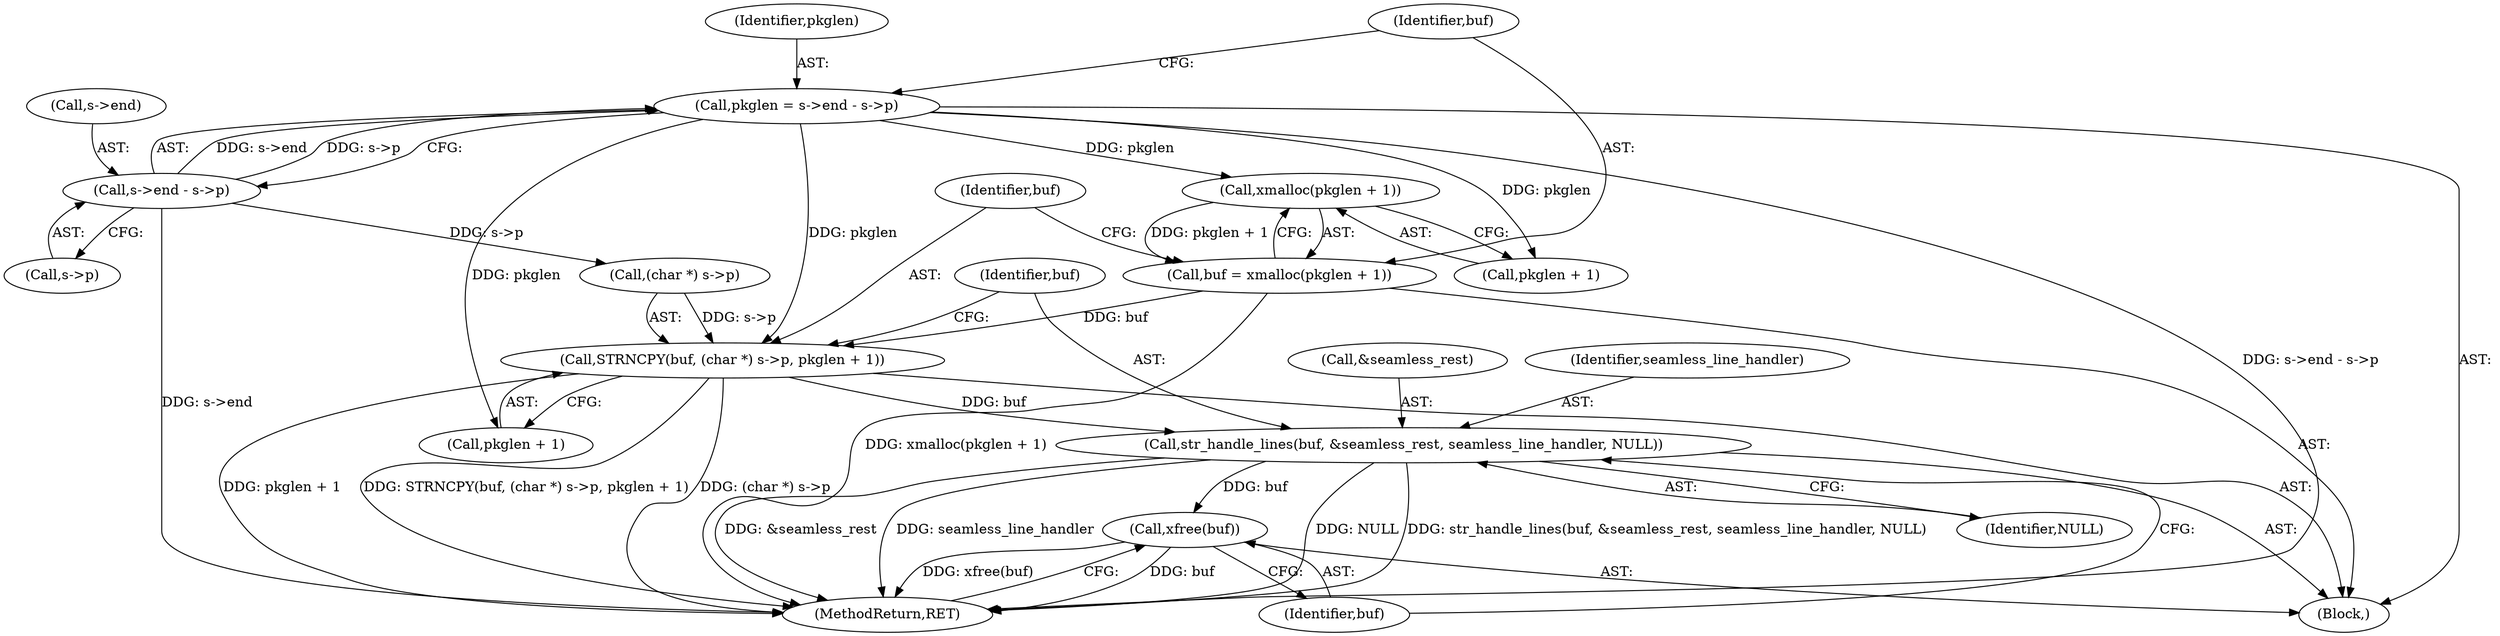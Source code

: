 digraph "0_rdesktop_4dca546d04321a610c1835010b5dad85163b65e1_13@API" {
"1000131" [label="(Call,xmalloc(pkglen + 1))"];
"1000120" [label="(Call,pkglen = s->end - s->p)"];
"1000122" [label="(Call,s->end - s->p)"];
"1000129" [label="(Call,buf = xmalloc(pkglen + 1))"];
"1000135" [label="(Call,STRNCPY(buf, (char *) s->p, pkglen + 1))"];
"1000145" [label="(Call,str_handle_lines(buf, &seamless_rest, seamless_line_handler, NULL))"];
"1000151" [label="(Call,xfree(buf))"];
"1000150" [label="(Identifier,NULL)"];
"1000120" [label="(Call,pkglen = s->end - s->p)"];
"1000137" [label="(Call,(char *) s->p)"];
"1000149" [label="(Identifier,seamless_line_handler)"];
"1000121" [label="(Identifier,pkglen)"];
"1000151" [label="(Call,xfree(buf))"];
"1000126" [label="(Call,s->p)"];
"1000147" [label="(Call,&seamless_rest)"];
"1000153" [label="(MethodReturn,RET)"];
"1000146" [label="(Identifier,buf)"];
"1000129" [label="(Call,buf = xmalloc(pkglen + 1))"];
"1000122" [label="(Call,s->end - s->p)"];
"1000152" [label="(Identifier,buf)"];
"1000136" [label="(Identifier,buf)"];
"1000131" [label="(Call,xmalloc(pkglen + 1))"];
"1000132" [label="(Call,pkglen + 1)"];
"1000123" [label="(Call,s->end)"];
"1000145" [label="(Call,str_handle_lines(buf, &seamless_rest, seamless_line_handler, NULL))"];
"1000103" [label="(Block,)"];
"1000142" [label="(Call,pkglen + 1)"];
"1000135" [label="(Call,STRNCPY(buf, (char *) s->p, pkglen + 1))"];
"1000130" [label="(Identifier,buf)"];
"1000131" -> "1000129"  [label="AST: "];
"1000131" -> "1000132"  [label="CFG: "];
"1000132" -> "1000131"  [label="AST: "];
"1000129" -> "1000131"  [label="CFG: "];
"1000131" -> "1000129"  [label="DDG: pkglen + 1"];
"1000120" -> "1000131"  [label="DDG: pkglen"];
"1000120" -> "1000103"  [label="AST: "];
"1000120" -> "1000122"  [label="CFG: "];
"1000121" -> "1000120"  [label="AST: "];
"1000122" -> "1000120"  [label="AST: "];
"1000130" -> "1000120"  [label="CFG: "];
"1000120" -> "1000153"  [label="DDG: s->end - s->p"];
"1000122" -> "1000120"  [label="DDG: s->end"];
"1000122" -> "1000120"  [label="DDG: s->p"];
"1000120" -> "1000132"  [label="DDG: pkglen"];
"1000120" -> "1000135"  [label="DDG: pkglen"];
"1000120" -> "1000142"  [label="DDG: pkglen"];
"1000122" -> "1000126"  [label="CFG: "];
"1000123" -> "1000122"  [label="AST: "];
"1000126" -> "1000122"  [label="AST: "];
"1000122" -> "1000153"  [label="DDG: s->end"];
"1000122" -> "1000137"  [label="DDG: s->p"];
"1000129" -> "1000103"  [label="AST: "];
"1000130" -> "1000129"  [label="AST: "];
"1000136" -> "1000129"  [label="CFG: "];
"1000129" -> "1000153"  [label="DDG: xmalloc(pkglen + 1)"];
"1000129" -> "1000135"  [label="DDG: buf"];
"1000135" -> "1000103"  [label="AST: "];
"1000135" -> "1000142"  [label="CFG: "];
"1000136" -> "1000135"  [label="AST: "];
"1000137" -> "1000135"  [label="AST: "];
"1000142" -> "1000135"  [label="AST: "];
"1000146" -> "1000135"  [label="CFG: "];
"1000135" -> "1000153"  [label="DDG: pkglen + 1"];
"1000135" -> "1000153"  [label="DDG: STRNCPY(buf, (char *) s->p, pkglen + 1)"];
"1000135" -> "1000153"  [label="DDG: (char *) s->p"];
"1000137" -> "1000135"  [label="DDG: s->p"];
"1000135" -> "1000145"  [label="DDG: buf"];
"1000145" -> "1000103"  [label="AST: "];
"1000145" -> "1000150"  [label="CFG: "];
"1000146" -> "1000145"  [label="AST: "];
"1000147" -> "1000145"  [label="AST: "];
"1000149" -> "1000145"  [label="AST: "];
"1000150" -> "1000145"  [label="AST: "];
"1000152" -> "1000145"  [label="CFG: "];
"1000145" -> "1000153"  [label="DDG: seamless_line_handler"];
"1000145" -> "1000153"  [label="DDG: NULL"];
"1000145" -> "1000153"  [label="DDG: str_handle_lines(buf, &seamless_rest, seamless_line_handler, NULL)"];
"1000145" -> "1000153"  [label="DDG: &seamless_rest"];
"1000145" -> "1000151"  [label="DDG: buf"];
"1000151" -> "1000103"  [label="AST: "];
"1000151" -> "1000152"  [label="CFG: "];
"1000152" -> "1000151"  [label="AST: "];
"1000153" -> "1000151"  [label="CFG: "];
"1000151" -> "1000153"  [label="DDG: buf"];
"1000151" -> "1000153"  [label="DDG: xfree(buf)"];
}
